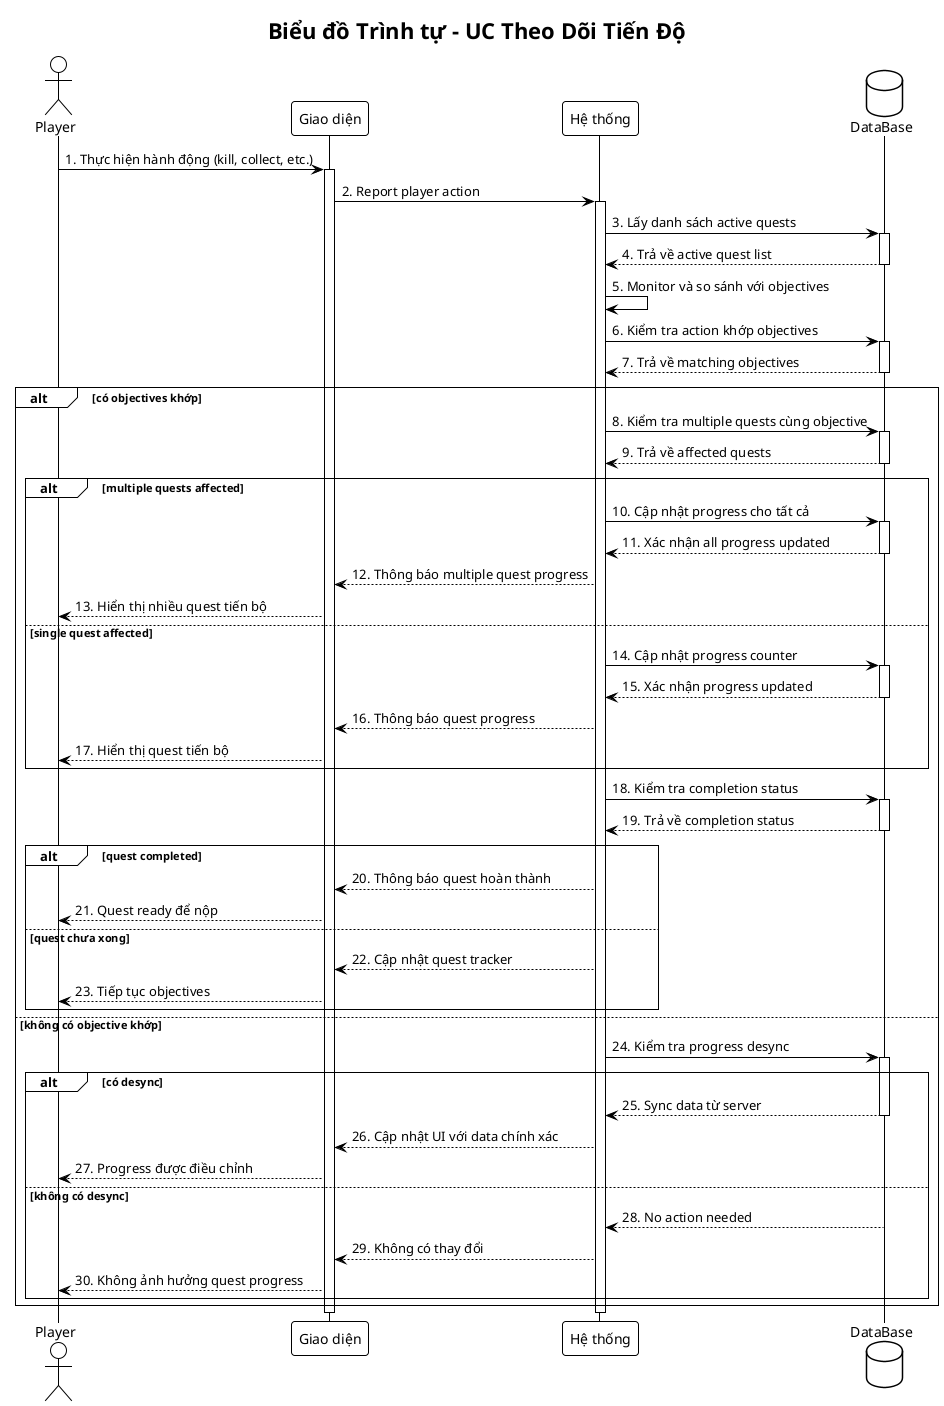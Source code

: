 @startuml Sequence_UC4_Theo_Doi_Tien_Do
!theme plain

title Biểu đồ Trình tự - UC Theo Dõi Tiến Độ

actor Player
participant "Giao diện" as UI
participant "Hệ thống" as System
database "DataBase" as DB

Player -> UI: 1. Thực hiện hành động (kill, collect, etc.)
activate UI
UI -> System: 2. Report player action
activate System

System -> DB: 3. Lấy danh sách active quests
activate DB
DB --> System: 4. Trả về active quest list
deactivate DB

System -> System: 5. Monitor và so sánh với objectives

System -> DB: 6. Kiểm tra action khớp objectives
activate DB
DB --> System: 7. Trả về matching objectives
deactivate DB

alt có objectives khớp
    System -> DB: 8. Kiểm tra multiple quests cùng objective
    activate DB
    DB --> System: 9. Trả về affected quests
    deactivate DB
    
    alt multiple quests affected
        System -> DB: 10. Cập nhật progress cho tất cả
        activate DB
        DB --> System: 11. Xác nhận all progress updated
        deactivate DB
        
        System --> UI: 12. Thông báo multiple quest progress
        UI --> Player: 13. Hiển thị nhiều quest tiến bộ
        
    else single quest affected
        System -> DB: 14. Cập nhật progress counter
        activate DB
        DB --> System: 15. Xác nhận progress updated
        deactivate DB
        
        System --> UI: 16. Thông báo quest progress
        UI --> Player: 17. Hiển thị quest tiến bộ
    end
    
    System -> DB: 18. Kiểm tra completion status
    activate DB
    DB --> System: 19. Trả về completion status
    deactivate DB
    
    alt quest completed
        System --> UI: 20. Thông báo quest hoàn thành
        UI --> Player: 21. Quest ready để nộp
        
    else quest chưa xong
        System --> UI: 22. Cập nhật quest tracker
        UI --> Player: 23. Tiếp tục objectives
    end
    
else không có objective khớp
    System -> DB: 24. Kiểm tra progress desync
    activate DB
    
    alt có desync
        DB --> System: 25. Sync data từ server
        deactivate DB
        
        System --> UI: 26. Cập nhật UI với data chính xác
        UI --> Player: 27. Progress được điều chỉnh
        
    else không có desync
        DB --> System: 28. No action needed
        deactivate DB
        
        System --> UI: 29. Không có thay đổi
        UI --> Player: 30. Không ảnh hưởng quest progress
    end
end

deactivate System
deactivate UI

@enduml


